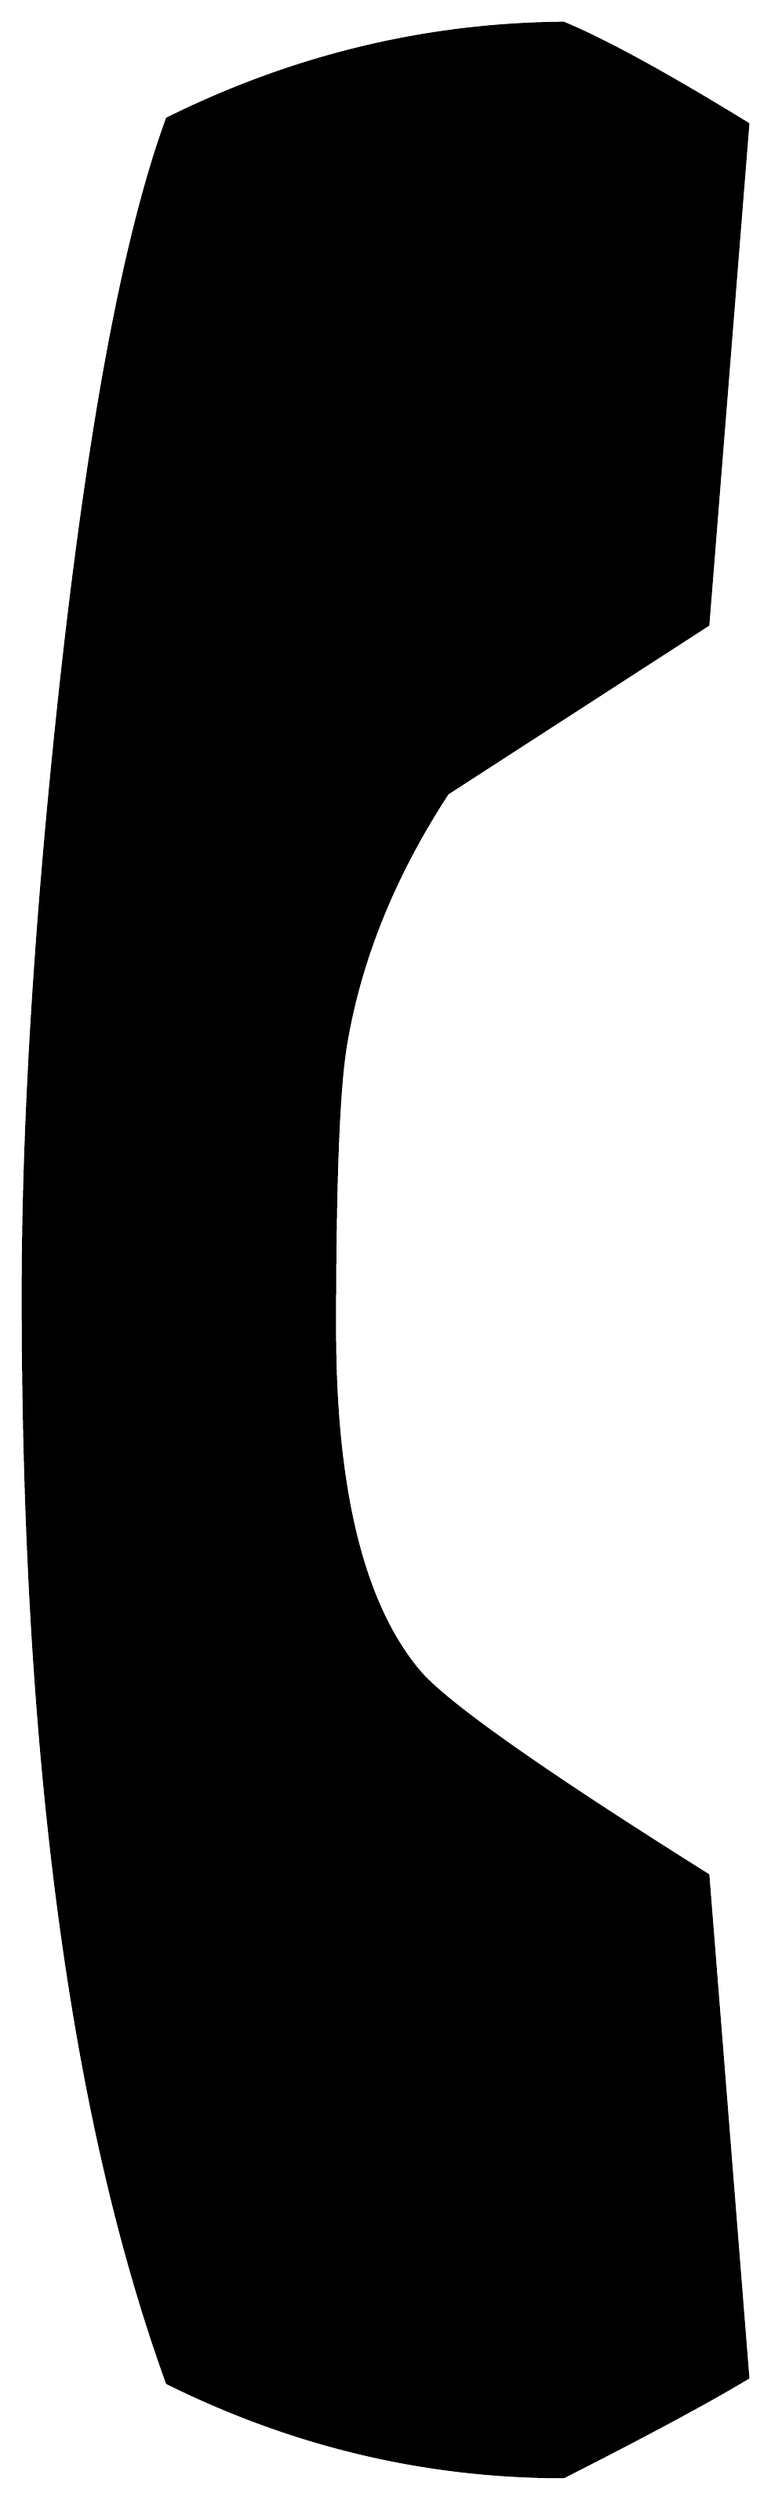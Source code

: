 


\begin{tikzpicture}[y=0.80pt, x=0.80pt, yscale=-1.0, xscale=1.0, inner sep=0pt, outer sep=0pt]
\begin{scope}[shift={(100.0,1748.0)},nonzero rule]
  \path[draw=.,fill=.,line width=1.600pt] (664.0,25.0) .. controls
    (640.667,39.0) and (605.333,58.0) .. (558.0,82.0) .. controls
    (478.667,82.0) and (402.667,64.0) .. (330.0,28.0) .. controls
    (274.667,-124.667) and (247.0,-333.333) .. (247.0,-598.0) ..
    controls (247.0,-696.667) and (254.0,-811.333) .. (268.0,-942.0)
    .. controls (284.667,-1096.667) and (305.333,-1207.667) ..
    (330.0,-1275.0) .. controls (402.667,-1311.0) and
    (478.667,-1329.333) .. (558.0,-1330.0) .. controls
    (582.0,-1320.0) and (617.333,-1300.667) .. (664.0,-1272.0) --
    (641.0,-984.0) -- (491.0,-887.0) .. controls (459.667,-839.0)
    and (440.0,-790.0) .. (432.0,-740.0) .. controls
    (428.0,-714.0) and (426.0,-660.333) .. (426.0,-579.0) ..
    controls (426.0,-486.333) and (442.0,-420.667) .. (474.0,-382.0)
    .. controls (488.667,-364.0) and (544.333,-324.667) ..
    (641.0,-264.0) -- (664.0,25.0) -- cycle;
\end{scope}

\end{tikzpicture}

